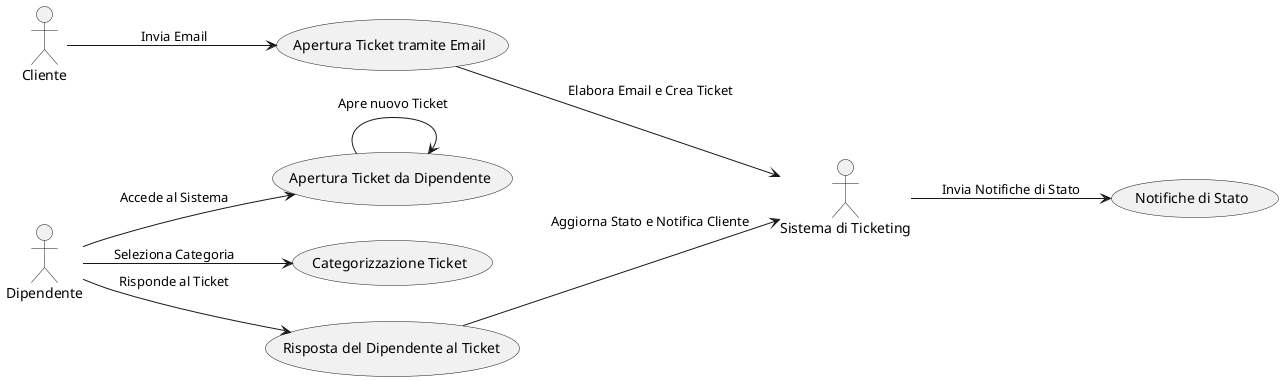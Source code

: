 @startuml
left to right direction

actor Cliente as cliente
actor "Sistema di Ticketing" as sistema
actor Dipendente as dipendente

usecase "Apertura Ticket tramite Email" as aperturaEmail
usecase "Apertura Ticket da Dipendente" as aperturaDipendente
usecase "Categorizzazione Ticket" as categorizzazione
usecase "Notifiche di Stato" as notificheStato
usecase "Risposta del Dipendente al Ticket" as rispostaDipendente

cliente --> aperturaEmail : Invia Email
aperturaEmail --> sistema : Elabora Email e Crea Ticket
dipendente --> aperturaDipendente : Accede al Sistema
aperturaDipendente --> aperturaDipendente : Apre nuovo Ticket
dipendente --> categorizzazione : Seleziona Categoria
sistema --> notificheStato : Invia Notifiche di Stato
dipendente --> rispostaDipendente : Risponde al Ticket
rispostaDipendente --> sistema : Aggiorna Stato e Notifica Cliente

@enduml
